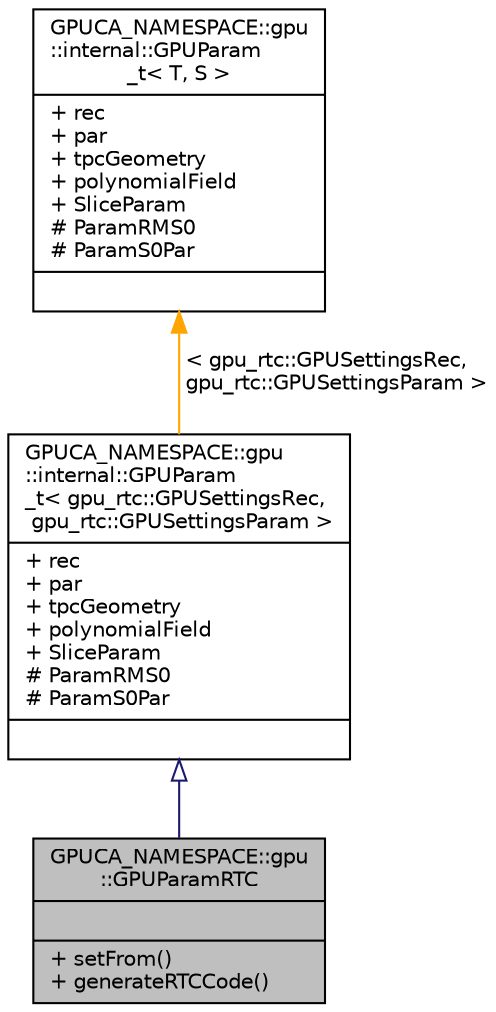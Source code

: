 digraph "GPUCA_NAMESPACE::gpu::GPUParamRTC"
{
 // INTERACTIVE_SVG=YES
  bgcolor="transparent";
  edge [fontname="Helvetica",fontsize="10",labelfontname="Helvetica",labelfontsize="10"];
  node [fontname="Helvetica",fontsize="10",shape=record];
  Node0 [label="{GPUCA_NAMESPACE::gpu\l::GPUParamRTC\n||+ setFrom()\l+ generateRTCCode()\l}",height=0.2,width=0.4,color="black", fillcolor="grey75", style="filled", fontcolor="black"];
  Node1 -> Node0 [dir="back",color="midnightblue",fontsize="10",style="solid",arrowtail="onormal",fontname="Helvetica"];
  Node1 [label="{GPUCA_NAMESPACE::gpu\l::internal::GPUParam\l_t\< gpu_rtc::GPUSettingsRec,\l gpu_rtc::GPUSettingsParam \>\n|+ rec\l+ par\l+ tpcGeometry\l+ polynomialField\l+ SliceParam\l# ParamRMS0\l# ParamS0Par\l|}",height=0.2,width=0.4,color="black",URL="$dd/dee/structGPUCA__NAMESPACE_1_1gpu_1_1internal_1_1GPUParam__t.html"];
  Node2 -> Node1 [dir="back",color="orange",fontsize="10",style="solid",label=" \< gpu_rtc::GPUSettingsRec,\l gpu_rtc::GPUSettingsParam \>" ,fontname="Helvetica"];
  Node2 [label="{GPUCA_NAMESPACE::gpu\l::internal::GPUParam\l_t\< T, S \>\n|+ rec\l+ par\l+ tpcGeometry\l+ polynomialField\l+ SliceParam\l# ParamRMS0\l# ParamS0Par\l|}",height=0.2,width=0.4,color="black",URL="$dd/dee/structGPUCA__NAMESPACE_1_1gpu_1_1internal_1_1GPUParam__t.html"];
}
